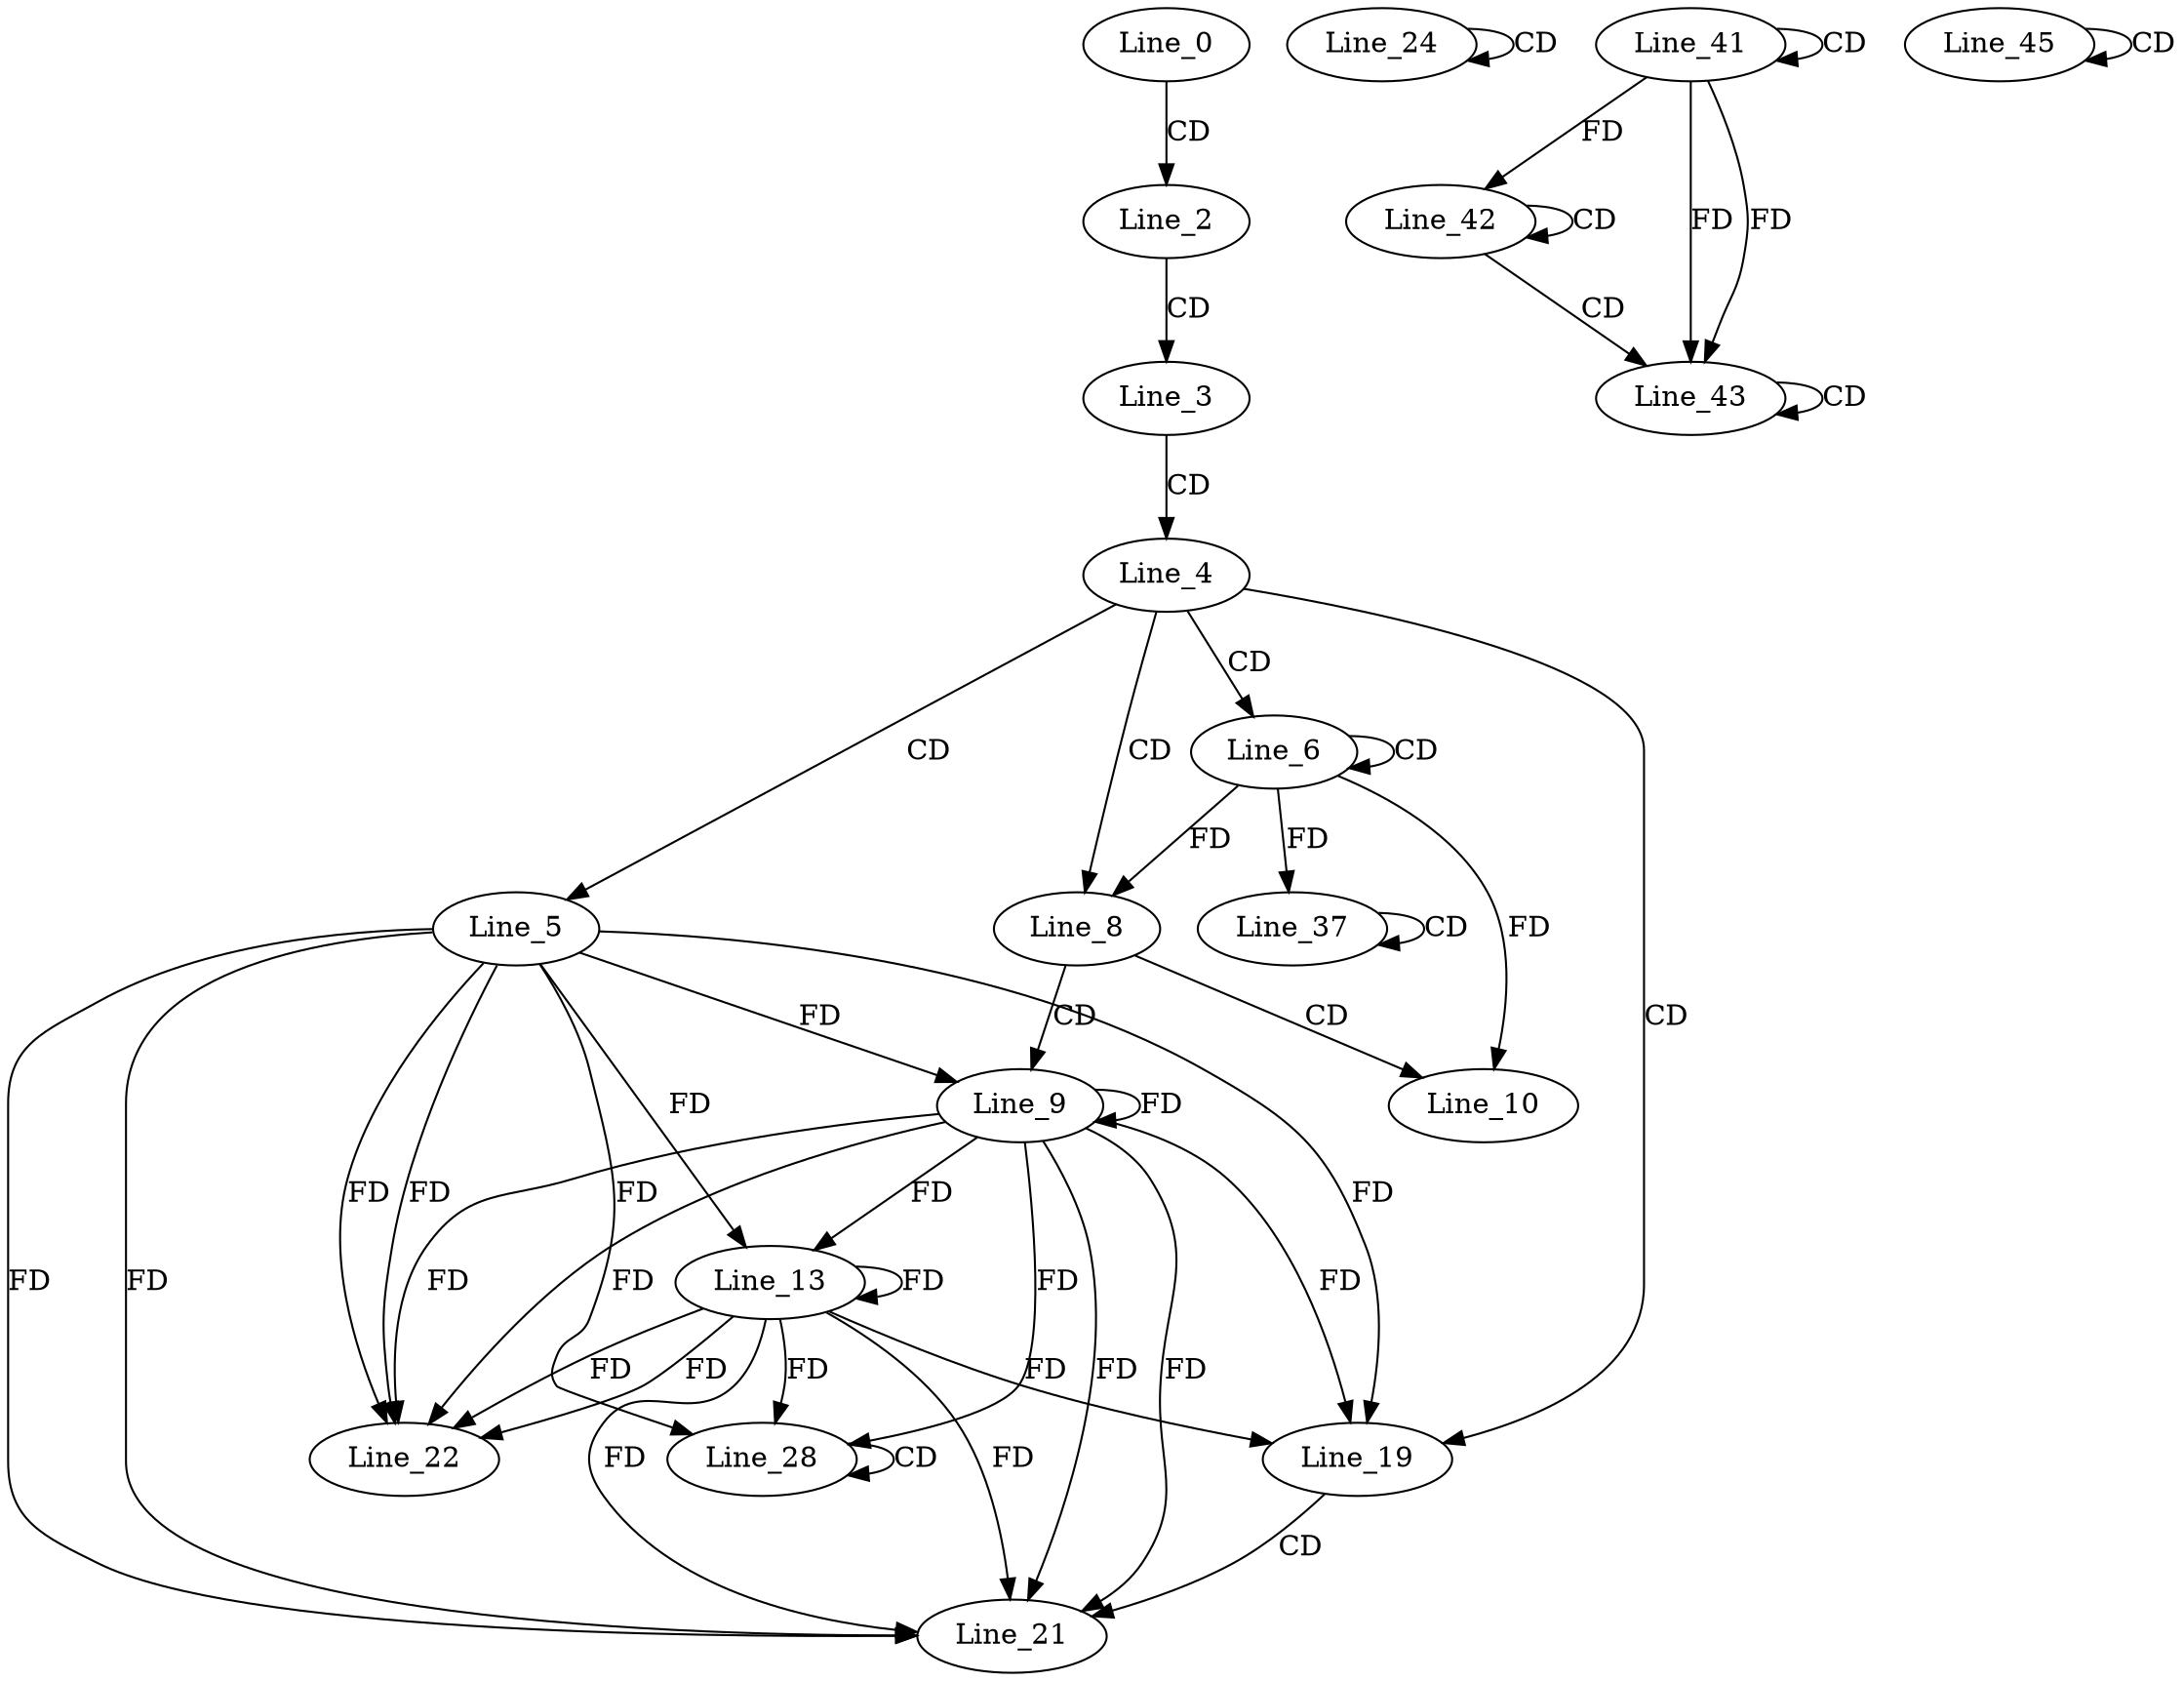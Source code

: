 digraph G {
  Line_0;
  Line_2;
  Line_3;
  Line_4;
  Line_4;
  Line_5;
  Line_6;
  Line_6;
  Line_8;
  Line_9;
  Line_10;
  Line_13;
  Line_19;
  Line_21;
  Line_21;
  Line_21;
  Line_21;
  Line_21;
  Line_22;
  Line_22;
  Line_22;
  Line_24;
  Line_24;
  Line_24;
  Line_28;
  Line_28;
  Line_28;
  Line_37;
  Line_37;
  Line_37;
  Line_41;
  Line_41;
  Line_42;
  Line_42;
  Line_42;
  Line_43;
  Line_43;
  Line_43;
  Line_45;
  Line_45;
  Line_0 -> Line_2 [ label="CD" ];
  Line_2 -> Line_3 [ label="CD" ];
  Line_3 -> Line_4 [ label="CD" ];
  Line_4 -> Line_5 [ label="CD" ];
  Line_4 -> Line_6 [ label="CD" ];
  Line_6 -> Line_6 [ label="CD" ];
  Line_4 -> Line_8 [ label="CD" ];
  Line_6 -> Line_8 [ label="FD" ];
  Line_8 -> Line_9 [ label="CD" ];
  Line_5 -> Line_9 [ label="FD" ];
  Line_9 -> Line_9 [ label="FD" ];
  Line_8 -> Line_10 [ label="CD" ];
  Line_6 -> Line_10 [ label="FD" ];
  Line_5 -> Line_13 [ label="FD" ];
  Line_9 -> Line_13 [ label="FD" ];
  Line_13 -> Line_13 [ label="FD" ];
  Line_4 -> Line_19 [ label="CD" ];
  Line_5 -> Line_19 [ label="FD" ];
  Line_9 -> Line_19 [ label="FD" ];
  Line_13 -> Line_19 [ label="FD" ];
  Line_19 -> Line_21 [ label="CD" ];
  Line_5 -> Line_21 [ label="FD" ];
  Line_9 -> Line_21 [ label="FD" ];
  Line_13 -> Line_21 [ label="FD" ];
  Line_5 -> Line_21 [ label="FD" ];
  Line_9 -> Line_21 [ label="FD" ];
  Line_13 -> Line_21 [ label="FD" ];
  Line_5 -> Line_22 [ label="FD" ];
  Line_9 -> Line_22 [ label="FD" ];
  Line_13 -> Line_22 [ label="FD" ];
  Line_5 -> Line_22 [ label="FD" ];
  Line_9 -> Line_22 [ label="FD" ];
  Line_13 -> Line_22 [ label="FD" ];
  Line_24 -> Line_24 [ label="CD" ];
  Line_28 -> Line_28 [ label="CD" ];
  Line_5 -> Line_28 [ label="FD" ];
  Line_9 -> Line_28 [ label="FD" ];
  Line_13 -> Line_28 [ label="FD" ];
  Line_37 -> Line_37 [ label="CD" ];
  Line_6 -> Line_37 [ label="FD" ];
  Line_41 -> Line_41 [ label="CD" ];
  Line_42 -> Line_42 [ label="CD" ];
  Line_41 -> Line_42 [ label="FD" ];
  Line_42 -> Line_43 [ label="CD" ];
  Line_43 -> Line_43 [ label="CD" ];
  Line_41 -> Line_43 [ label="FD" ];
  Line_41 -> Line_43 [ label="FD" ];
  Line_45 -> Line_45 [ label="CD" ];
}
